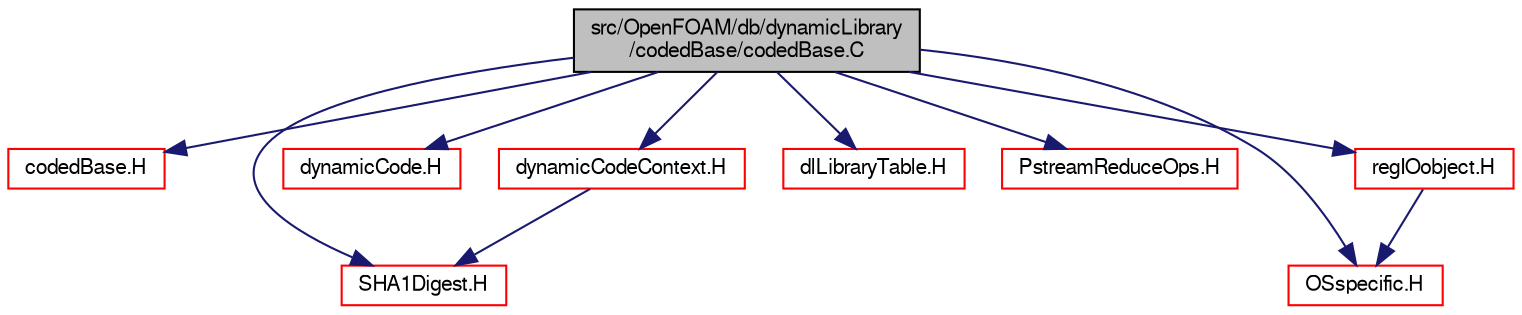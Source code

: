 digraph "src/OpenFOAM/db/dynamicLibrary/codedBase/codedBase.C"
{
  bgcolor="transparent";
  edge [fontname="FreeSans",fontsize="10",labelfontname="FreeSans",labelfontsize="10"];
  node [fontname="FreeSans",fontsize="10",shape=record];
  Node0 [label="src/OpenFOAM/db/dynamicLibrary\l/codedBase/codedBase.C",height=0.2,width=0.4,color="black", fillcolor="grey75", style="filled", fontcolor="black"];
  Node0 -> Node1 [color="midnightblue",fontsize="10",style="solid",fontname="FreeSans"];
  Node1 [label="codedBase.H",height=0.2,width=0.4,color="red",URL="$a08894.html"];
  Node0 -> Node73 [color="midnightblue",fontsize="10",style="solid",fontname="FreeSans"];
  Node73 [label="SHA1Digest.H",height=0.2,width=0.4,color="red",URL="$a12356.html"];
  Node0 -> Node74 [color="midnightblue",fontsize="10",style="solid",fontname="FreeSans"];
  Node74 [label="dynamicCode.H",height=0.2,width=0.4,color="red",URL="$a08909.html"];
  Node0 -> Node79 [color="midnightblue",fontsize="10",style="solid",fontname="FreeSans"];
  Node79 [label="dynamicCodeContext.H",height=0.2,width=0.4,color="red",URL="$a08915.html"];
  Node79 -> Node73 [color="midnightblue",fontsize="10",style="solid",fontname="FreeSans"];
  Node0 -> Node80 [color="midnightblue",fontsize="10",style="solid",fontname="FreeSans"];
  Node80 [label="dlLibraryTable.H",height=0.2,width=0.4,color="red",URL="$a08900.html"];
  Node0 -> Node81 [color="midnightblue",fontsize="10",style="solid",fontname="FreeSans"];
  Node81 [label="PstreamReduceOps.H",height=0.2,width=0.4,color="red",URL="$a09146.html"];
  Node0 -> Node100 [color="midnightblue",fontsize="10",style="solid",fontname="FreeSans"];
  Node100 [label="OSspecific.H",height=0.2,width=0.4,color="red",URL="$a10370.html",tooltip="Functions used by OpenFOAM that are specific to POSIX compliant operating systems and need to be repl..."];
  Node0 -> Node104 [color="midnightblue",fontsize="10",style="solid",fontname="FreeSans"];
  Node104 [label="regIOobject.H",height=0.2,width=0.4,color="red",URL="$a09251.html"];
  Node104 -> Node100 [color="midnightblue",fontsize="10",style="solid",fontname="FreeSans"];
}
